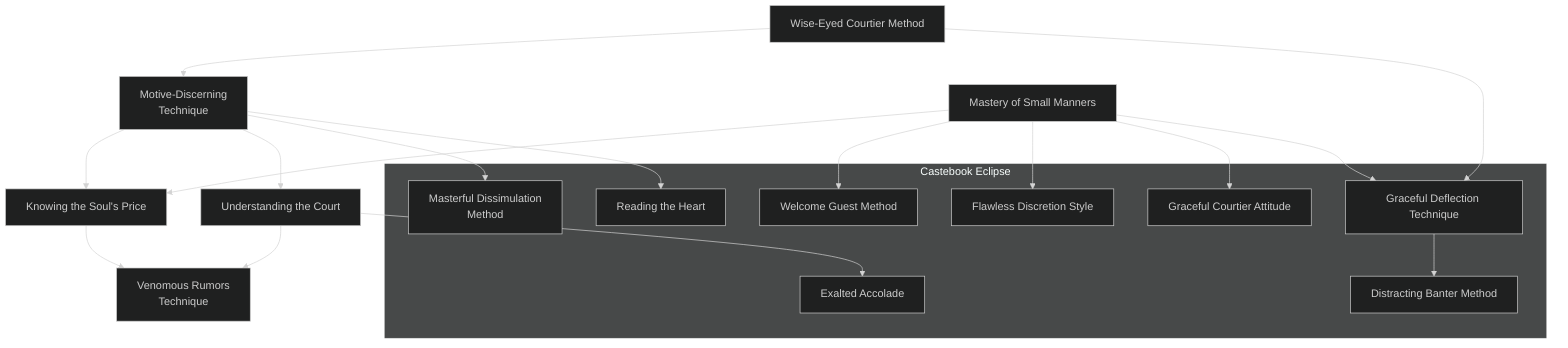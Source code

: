 ---
config:
  theme: dark
---
flowchart TD

    wise_eyed_courtier_method[Wise-Eyed Courtier Method]
    click wise_eyed_courtier_method callback "
        Wise-Eyed Courtier Method<br>
        <br>
        Cost: 3 motes<br>
        Duration: Instant<br>
        Type: Simple<br>
        Minimum Socialize: 2<br>
        Minimum Essence: 1<br>
        Prerequisite Charms: None<br>
        <br>
        Use of this Charm allows a character to instantly read
        the superficial subtext of a social situation. The surface
        attitudes (&quot;she is angry at him&quot;) and relationships (&quot;she
        respects him a great deal, perhaps he is her father or like a
        father&quot;) of the individuals involved are apparent at a mere
        glance. Characters who are skilled at concealing their
        motives will project the exterior emotions they are pretending.
        It's up to the Storyteller's discretion as to how
        skilled a character must be to appear to feel other than they
        really do - Socialize or Performance 2 and a serious effort
        should suffice. This Charm is not a form of mind reading,
        nor does it offer precise results — it simply allows the
        Exalted get his bearings when faced with confusing or
        unfamiliar social situations.
        "

    motive_discerning_technique[Motive-Discerning<br>Technique]
    wise_eyed_courtier_method --> motive_discerning_technique
    click motive_discerning_technique callback "
        Motive-Discerning Technique<br>
        <br>
        Cost: 6 motes<br>
        Duration: Instant<br>
        Type: Simple<br>
        Minimum Socialize: 4<br>
        Minimum Essence: 2<br>
        Prerequisite Charms: Wise-Eyed Courtier Method<br>
        <br>
        This Charm allows an Exalted to tell, through a short,
        topical interaction, what the target's true motives in a situation
        are. For example, an Exalted who talked to a woman
        about her sick father would be able to tell if she was at his
        bedside out of love, filial loyalty or greed for her inheritance.
        Where there are mixed motives, the Exalted will gain a rough
        feel of in what proportions they occur. This power is especially
        useful for Exalted leaders, as it lets them keep their entourages
        free of the self-serving and the corrupt.
        "

    mastery_of_small_manners[Mastery of Small Manners]
    click mastery_of_small_manners callback "
        Mastery of Small Manners<br>
        <br>
        Cost: 3 motes<br>
        Duration: One scene<br>
        Type: Reflexive<br>
        Minimum Socialize: 2<br>
        Minimum Essence: 1<br>
        Prerequisite Charms: None<br>
        <br>
        The character attunes himself to the patterns of human
        interaction and allows Essence to guide his responses to
        social situations. While this Charm is active, the character
        will reflexively respond in the appropriate and mannerly
        fashion for the situation at hand. These manners are not
        deep, covering only simple things such as greetings, eating
        customs, gift customs and flirtation moves. The character
        will never make an unintentional faux pas but is not
        charismatic so much as simply well behaved. Too much
        active interaction spoils the effect of this Charm.
        "

    knowing_the_souls_price[Knowing the Soul's Price]
    mastery_of_small_manners --> knowing_the_souls_price
    motive_discerning_technique --> knowing_the_souls_price
    click knowing_the_souls_price callback "
        Knowing the Soul's Price<br>
        <br>
        Cost: 10 motes, 1 Willpower<br>
        Duration: Instant<br>
        Type: Simple<br>
        Minimum Socialize: 5<br>
        Minimum Essence: 2<br>
        Prerequisite Charms: Mastery of Small Manners, Motive-Discerning Technique<br>
        <br>
        Everyone has a price, though it may not be in gold. It
        could be aid in a personal endeavor, flattery, sex with an
        unachievable object of desire, the recovery of a lost possession
        or any number of things — but there is invariably
        something that, when offered, will crack the strongest
        morals and ethics. To have it, an individual will betray
        trusts, engage in corruption, plant evidence - almost
        anything. This Charm allows the character to know what
        that thing is for a given individual. It is up to the Storyteller
        to define precisely what a given person's weakness is — the
        things some people require may be difficult or impossible
        to obtain, while other characters may simply need to be
        offered a large sum of money. Generally, the higher a
        character's Temperance score, the more likely her price
        will be something other than money and the more likely it
        will be difficult to arrange.
        "

    understanding_the_court[Understanding the Court]
    motive_discerning_technique --> understanding_the_court
    click understanding_the_court callback "
        Understanding the Court<br>
        <br>
        Cost: 20 motes, 1 Willpower<br>
        Duration: Instant<br>
        Type: Simple<br>
        Minimum Socialize: 5<br>
        Minimum Essence: 2<br>
        Prerequisite Charms: Motive-Discerning Technique<br>
        <br>
        This Charm allows an Exalted to read motives on a
        grand scale, gaining a picture of the flows and eddies of
        power in an extended social situation such as a king's court
        or a mercantile community. The character must spend a
        number of days equal to (10 - her Essence score) in
        observation of the situation. The character need not be
        part of the social milieu to observe, she need simply be
        close to it; a character disguised as a servant or maid will be
        able to observe adequately as well. It's up to the Storyteller
        to decide how the information is conveyed. Some Storytellers
        will want to draw a diagram, while others may
        simply explain who says &quot;jump!&quot; and who asks &quot;how high?&quot;<br>
        The character's understanding is limited by what she
        has witnessed - for example, if an important figure is
        absent during her period of observation, she may be able to
        deduce a great deal from how people act in his absence but
        will not know for certain until she can reconstruct her
        picture once he has returned. Also, the character's preternatural
        understanding is rooted in the time it was made.
        Unless the mapped situation is extremely stagnant, events
        will cause the pattern of interactions to change over time.
        Characters relying on years-old understanding are liable to
        make errors in judgment.
        "

    venomous_rumors_technique[Venomous Rumors<br>Technique]
    knowing_the_souls_price --> venomous_rumors_technique
    understanding_the_court --> venomous_rumors_technique
    click venomous_rumors_technique callback "
        Venomous Rumors Technique<br>
        <br>
        Cost: 10 motes, 1 Willpower<br>
        Duration: One day<br>
        Type: Simple<br>
        Minimum Socialize: 5<br>
        Minimum Essence: 3<br>
        Prerequisite Charms: Knowing the Soul's Price, Understanding the Court<br>
        <br>
        Through the use of this Charm, an Exalted can turn her
        target into a social outcast. The target's words seem false,
        tentative or devious, by turns, and even his friends notice the
        worst parts of his personality — and all of it is true. This Charm
        is not an illusion. It simply brings the worst parts of the target
        to the fore. The Exalted must touch her target to use this
        Charm. For a full day afterward, the target takes a penalty on all
        social rolls equal to twice the Exalted's Essence score.<br>
        <br>
        Errata:<br>
        This charm is also lacking a Type. It is also Type: Simple.
        "

    subgraph Castebook Eclipse
        welcome_guest_method[Welcome Guest Method]
        click welcome_guest_method callback "
            Welcome Guest Method<br>
            <br>
            Cost: 3 motes<br>
            Duration: One scene<br>
            Type: Simple<br>
            Minimum Socialize: 3<br>
            Minimum Essence: 2<br>
            Prerequisite Charms: Mastery of Small Manners<br>
            <br>
            A character using this Charm becomes more socially
            attractive: People find her words charming, her
            appearance and manner intriguing and her overall
            presence pleasant and enjoyable. The Chosen's player
            gains automatic successes equal to his character's
            permanent Essence on Socialize rolls to make new
            acquaintances, gain introductions and so forth.
            "

        flawless_discretion_style[Flawless Discretion Style]
        click flawless_discretion_style callback "
            Flawless Discretion Style<br>
            <br>
            Cost: 8 motes<br>
            Duration: One scene<br>
            Type: Simple<br>
            Minimum Socialize: 3<br>
            Minimum Essence: 3<br>
            Prerequisite Charms: Mastery of Small Manners<br>
            <br>
            While this Charm is in use, any effort to spy on
            the Exalt has its difficulty increased by the character's
            permanent Essence score. Background noise is always
            just loud enough to cover the character's conversations,
            inopportune interruptions prevent others from
            listening in or looking over the character's shoulder,
            and searchers never find anything incriminating in
            the character's quarters or possessions. The Charm
            does not guard against open inquiries or observation:
            The character can still be interrogated or openly
            watched; it only makes it difficult to monitor the
            Chosen covertly.
            "

        graceful_courtier_attitude[Graceful Courtier Attitude]
        click graceful_courtier_attitude callback "
            Graceful Courtier Attitude<br>
            <br>
            Cost: 2 motes per point of reduction<br>
            Duration: One scene<br>
            Type: Simple<br>
            Minimum Socialize: 4<br>
            Minimum Essence: 2<br>
            Prerequisite Charms: Mastery of Small Manners<br>
            <br>
            By attuning with the flow of Essence, the Chosen
            becomes virtually unflappable. No matter how difficult
            or unusual the social situation, she navigates it
            with enviable ease and grace. Every 2 motes of Essence
            spent allow the Exalt's player to ignore one point of
            difficulty on all Socialize rolls imposed by conditions
            such as a foreign environment, interpersonal tensions,
            bad weather and bad food, even insult or injury.
            The difficulty of any Socialize roll cannot be reduced
            below 1, and this Charm only overcomes penalties
            that increase the difficulty, it does not make normally
            difficult feats of Socialize easier (such as convincing a
            hated enemy to be cooperative). The Exalt using this
            Charm appears graceful and dignified under even the
            worst circumstances.
            "

        graceful_deflection_technique[Graceful Deflection Technique]
        click graceful_deflection_technique callback "
            Graceful Deflection Technique<br>
            <br>
            Cost: 4 motes<br>
            Duration: Instant<br>
            Type: Reflexive<br>
            Minimum Socialize: 3<br>
            Minimum Essence: 1<br>
            Prerequisite Charms: Wise-Eyed Courtier Technique, Master of Small Manners<br>
            <br>
            The Chosen's mastery of social graces can remove
            him from danger in more ways than one.
            Through a combination of reading an opponent's
            body language and the use of witty or engaging
            banter, the character may add a number of dice equal
            to his Socialize Ability to a single dodge attempt in
            combat. The character's opponent must be capable
            of hearing and understanding the Exalt's words, so
            this Charm is ineffective against opponents who are
            deaf, do not speak the same language or are largely
            mindless (such as zombies or beasts).
            "

        distracting_banter_method[Distracting Banter Method]
        click distracting_banter_method callback "
            Distracting Banter Method<br>
            <br>
            Cost: 8 motes<br>
            Duration: One scene<br>
            Type: Simple<br>
            Minimum Socialize: 4<br>
            Minimum Essence: 2<br>
            Prerequisite Charms: Graceful Deflection Technique<br>
            <br>
            The Exalted engages in an almost nonstop stream
            of witty banter with her opponents, intended to distract
            them and keep them off balance. So long as the
            character keeps up the dialog, opponents attacking
            her subtract a number of dice from their pools equal to
            the Exalt's Essence. This Charm only works on opponents
            capable of hearing and understanding the
            character's words and whose Essence is lower than the
            character's. The Charm ends if the Chosen stops
            talking for more than a turn.
            "

        masterful_dissimulation_method[Masterful Dissimulation<br>Method]
        click masterful_dissimulation_method callback "
            Masterful Dissimulation Method<br>
            <br>
            Cost: 5 motes<br>
            Duration: One scene<br>
            Type: Reflexive<br>
            Minimum Socialize: 4<br>
            Minimum Essence: 2<br>
            Prerequisite Charms: Motive-Discerning Technique<br>
            <br>
            This Charm allows the Exalt to conceal his true
            feelings and motivations; a character using this Charm
            can speak pleasantly to a hated enemy without any
            hint of his true feelings showing through. Add the
            Chosen's permanent Essence score to the difficulty of
            rolls to pick up on the Exalt's true feelings and motivations.
            Charms that automatically do so (such as
            Motive-Discerning Technique) require a successful
            reflexive opposed Perception + Socialize roll against
            the Exalt's Wits + Socialize to succeed while this
            Charm is in effect.
            "

        reading_the_heart[Reading the Heart]
        click reading_the_heart callback "
            Reading the Heart<br>
            <br>
            Cost: 10 motes, 1 Willpower<br>
            Duration: Instant<br>
            Type: Simple<br>
            Minimum Socialize: 5<br>
            Minimum Essence: 2<br>
            Prerequisite Charms: Motive-Discerning Technique<br>
            <br>
            With a masterful understanding of human (and
            inhuman) nature, the Exalt using this Charm can
            learn a subject's Nature simply by engaging him in
            a brief conversation. This provides the Chosen
            with information about the subject's motivations
            on a broad scale, rather than relating to a specific
            situation (such as that gained from Motive-Discerning
            Technique). While the Exalted gains a
            rough idea of what motivates the subject, she does
            not necessarily know how the subject will react in
            any given situation.
            "

        exalted_accolade[Exalted Accolade]
        click exalted_accolade callback "
            Exalted Accolade<br>
            <br>
            Cost: 10 motes, 1 Willpower<br>
            Duration: One day<br>
            Type: Simple<br>
            Minimum Socialize: 5<br>
            Minimum Essence: 3<br>
            Prerequisite Charms: Understanding the Court<br>
            <br>
            Using this Charm, an Exalt can draw attention to
            someone else's achievements and good qualities, improving
            her reputation and standing within a particular
            social circle. The subject's virtues are emphasized and
            talked about, while others tend to turn a blind eye to
            the subject's faults. The Exalted must touch the subject
            to use this Charm and must offer some praise for
            the subject in a public setting. For a full day afterward,
            the subject's player gains a bonus on all Social rolls
            equal to the Exalted's Essence score. This Charm has
            no effect on characters with a higher Essence than the
            Exalt activating the Charm.
            "
    end

    mastery_of_small_manners --> welcome_guest_method
    mastery_of_small_manners --> flawless_discretion_style
    mastery_of_small_manners --> graceful_courtier_attitude
    wise_eyed_courtier_method --> graceful_deflection_technique
    mastery_of_small_manners --> graceful_deflection_technique
    graceful_deflection_technique --> distracting_banter_method
    motive_discerning_technique --> masterful_dissimulation_method
    motive_discerning_technique --> reading_the_heart
    understanding_the_court --> exalted_accolade